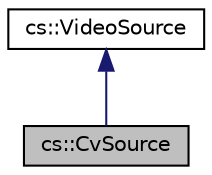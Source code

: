 digraph "cs::CvSource"
{
  edge [fontname="Helvetica",fontsize="10",labelfontname="Helvetica",labelfontsize="10"];
  node [fontname="Helvetica",fontsize="10",shape=record];
  Node1 [label="cs::CvSource",height=0.2,width=0.4,color="black", fillcolor="grey75", style="filled", fontcolor="black"];
  Node2 -> Node1 [dir="back",color="midnightblue",fontsize="10",style="solid",fontname="Helvetica"];
  Node2 [label="cs::VideoSource",height=0.2,width=0.4,color="black", fillcolor="white", style="filled",URL="$classcs_1_1VideoSource.html",tooltip="A source for video that provides a sequence of frames. "];
}
